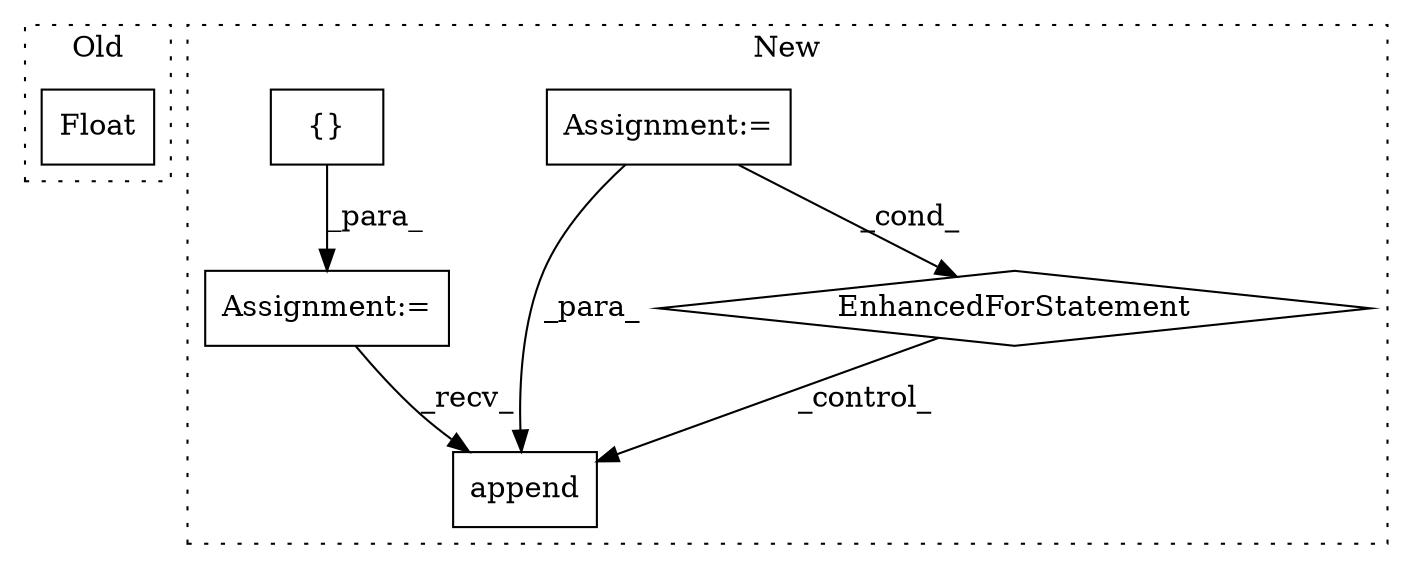 digraph G {
subgraph cluster0 {
1 [label="Float" a="32" s="10501,10512" l="6,1" shape="box"];
label = "Old";
style="dotted";
}
subgraph cluster1 {
2 [label="append" a="32" s="10880,10953" l="7,1" shape="box"];
3 [label="Assignment:=" a="7" s="10324,10404" l="53,2" shape="box"];
4 [label="EnhancedForStatement" a="70" s="10324,10404" l="53,2" shape="diamond"];
5 [label="Assignment:=" a="7" s="10306" l="1" shape="box"];
6 [label="{}" a="4" s="10316" l="2" shape="box"];
label = "New";
style="dotted";
}
3 -> 2 [label="_para_"];
3 -> 4 [label="_cond_"];
4 -> 2 [label="_control_"];
5 -> 2 [label="_recv_"];
6 -> 5 [label="_para_"];
}